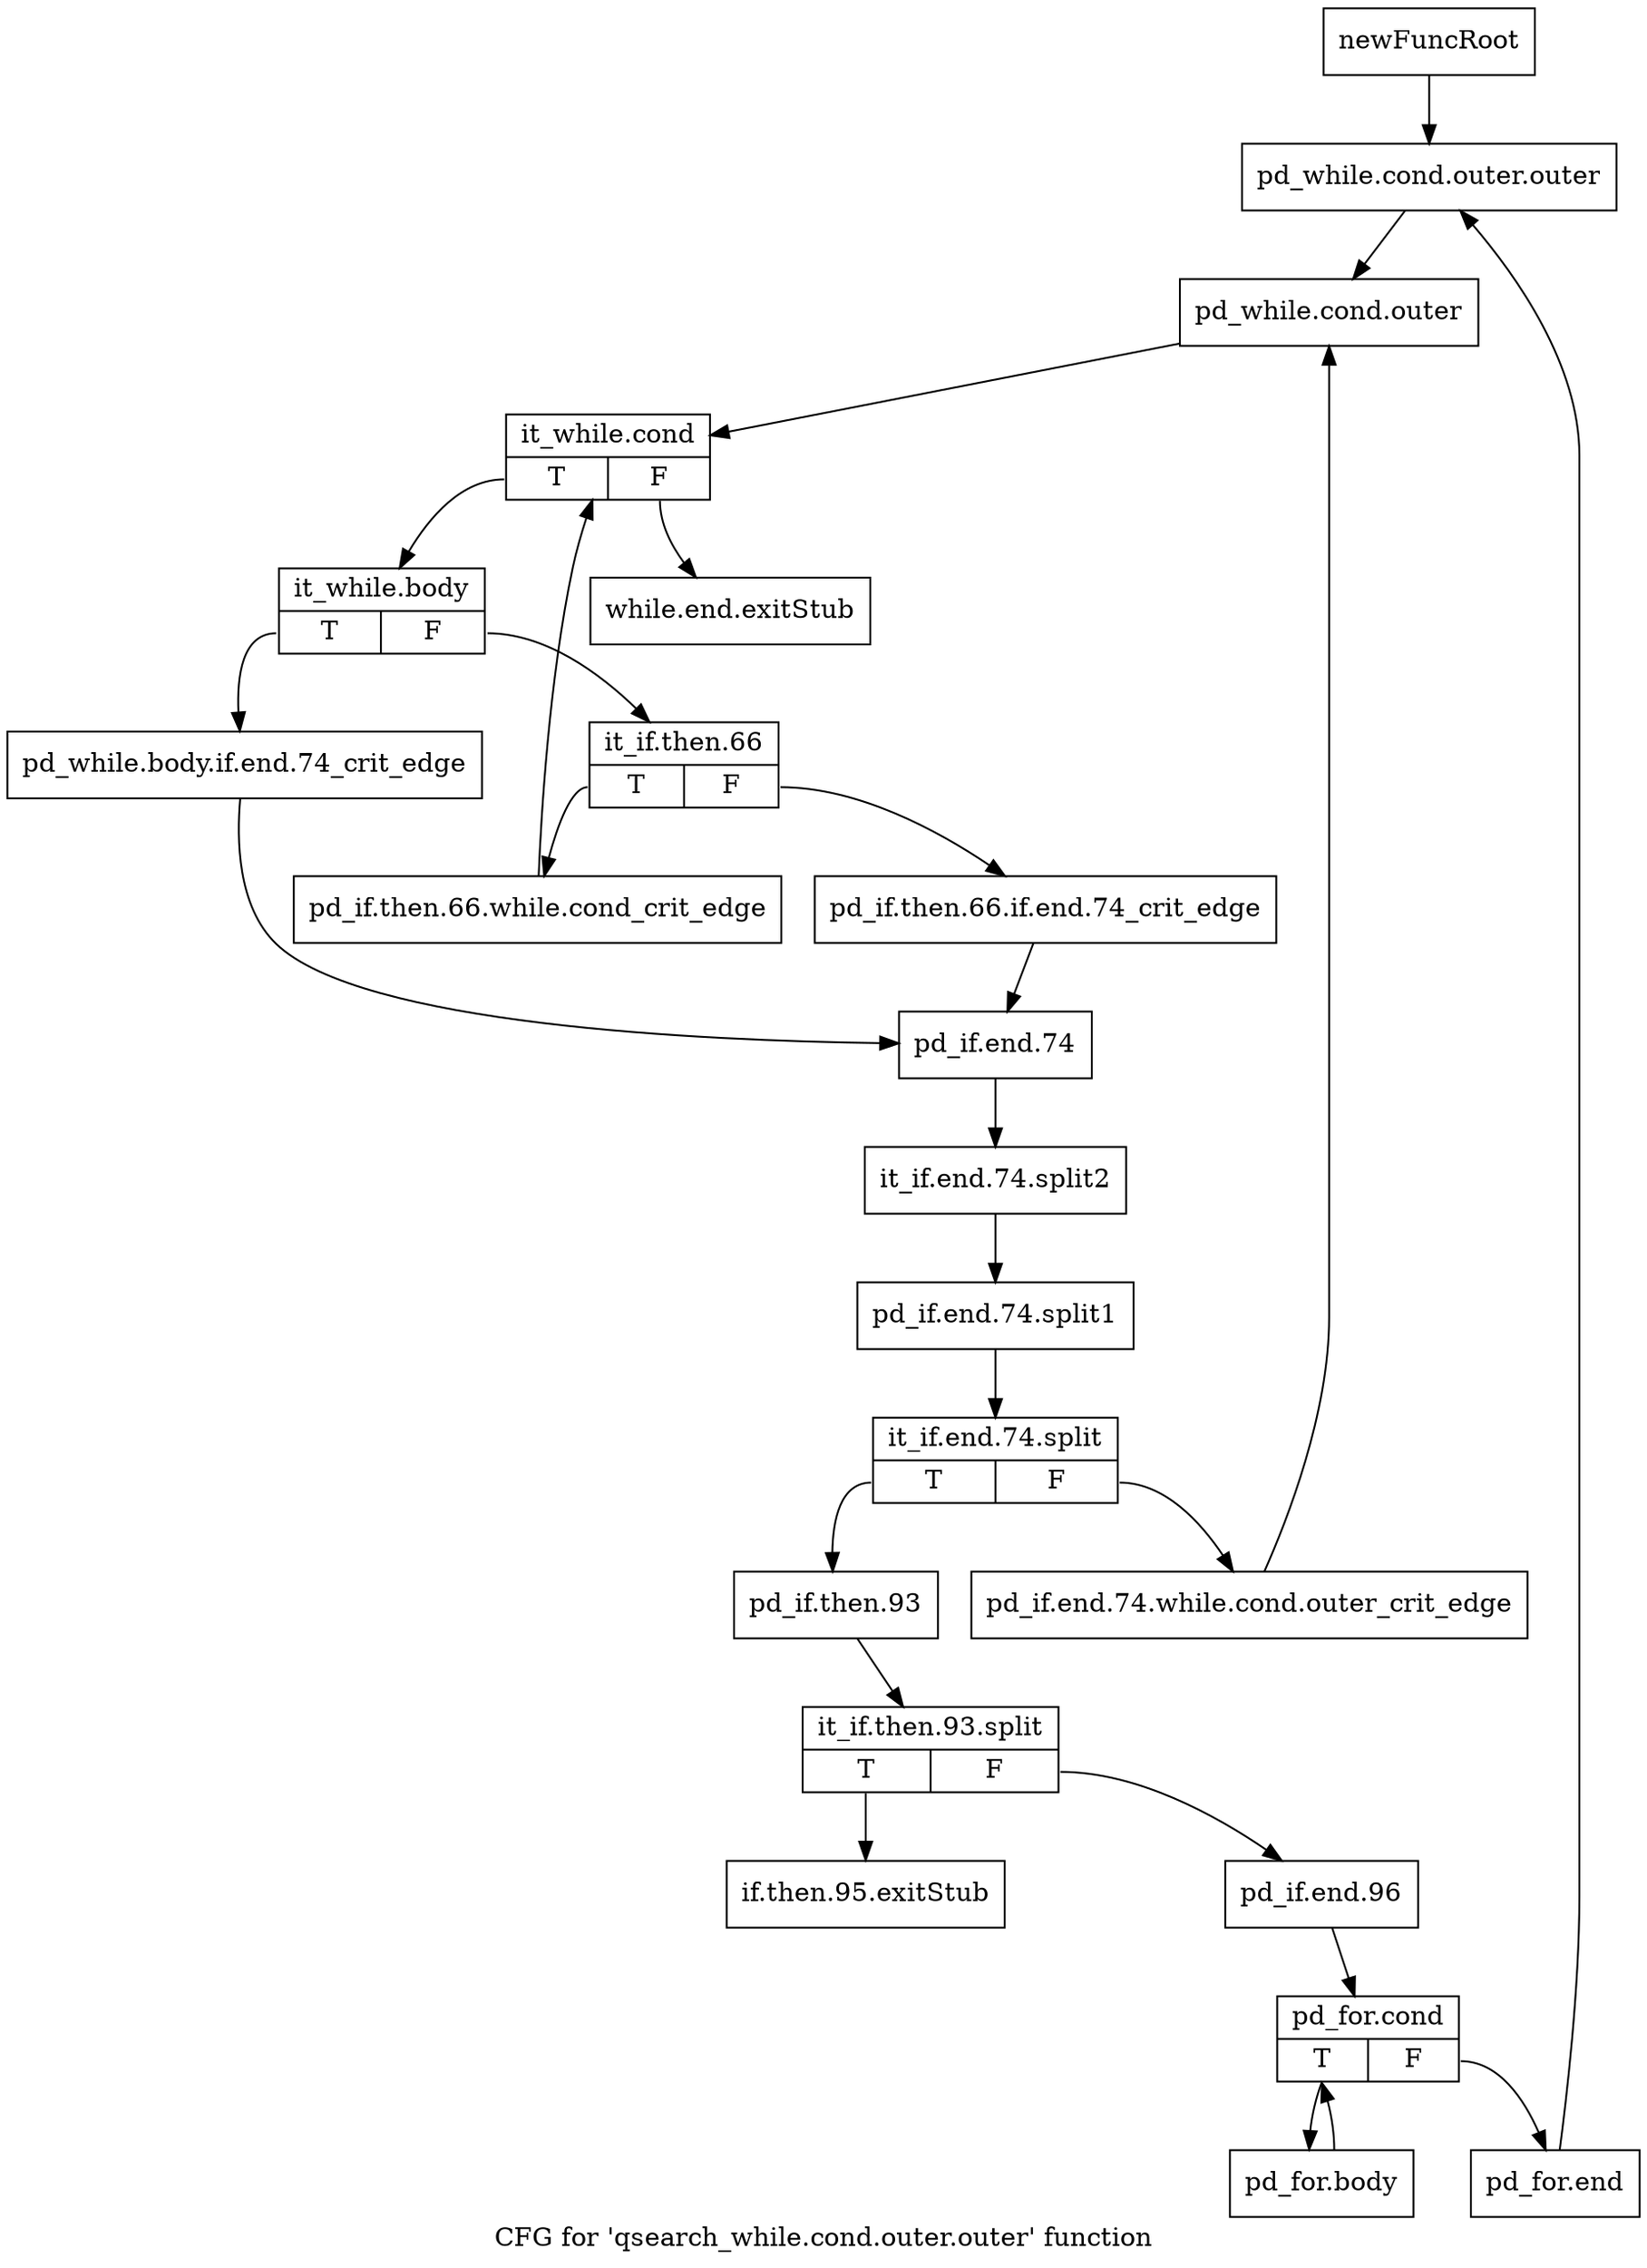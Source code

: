 digraph "CFG for 'qsearch_while.cond.outer.outer' function" {
	label="CFG for 'qsearch_while.cond.outer.outer' function";

	Node0x110c840 [shape=record,label="{newFuncRoot}"];
	Node0x110c840 -> Node0x110c930;
	Node0x110c890 [shape=record,label="{while.end.exitStub}"];
	Node0x110c8e0 [shape=record,label="{if.then.95.exitStub}"];
	Node0x110c930 [shape=record,label="{pd_while.cond.outer.outer}"];
	Node0x110c930 -> Node0x110c980;
	Node0x110c980 [shape=record,label="{pd_while.cond.outer}"];
	Node0x110c980 -> Node0x110c9d0;
	Node0x110c9d0 [shape=record,label="{it_while.cond|{<s0>T|<s1>F}}"];
	Node0x110c9d0:s0 -> Node0x110ca20;
	Node0x110c9d0:s1 -> Node0x110c890;
	Node0x110ca20 [shape=record,label="{it_while.body|{<s0>T|<s1>F}}"];
	Node0x110ca20:s0 -> Node0x110cb60;
	Node0x110ca20:s1 -> Node0x110ca70;
	Node0x110ca70 [shape=record,label="{it_if.then.66|{<s0>T|<s1>F}}"];
	Node0x110ca70:s0 -> Node0x110cb10;
	Node0x110ca70:s1 -> Node0x110cac0;
	Node0x110cac0 [shape=record,label="{pd_if.then.66.if.end.74_crit_edge}"];
	Node0x110cac0 -> Node0x110cbb0;
	Node0x110cb10 [shape=record,label="{pd_if.then.66.while.cond_crit_edge}"];
	Node0x110cb10 -> Node0x110c9d0;
	Node0x110cb60 [shape=record,label="{pd_while.body.if.end.74_crit_edge}"];
	Node0x110cb60 -> Node0x110cbb0;
	Node0x110cbb0 [shape=record,label="{pd_if.end.74}"];
	Node0x110cbb0 -> Node0x13c54a0;
	Node0x13c54a0 [shape=record,label="{it_if.end.74.split2}"];
	Node0x13c54a0 -> Node0x1442c80;
	Node0x1442c80 [shape=record,label="{pd_if.end.74.split1}"];
	Node0x1442c80 -> Node0x125fcb0;
	Node0x125fcb0 [shape=record,label="{it_if.end.74.split|{<s0>T|<s1>F}}"];
	Node0x125fcb0:s0 -> Node0x110cc50;
	Node0x125fcb0:s1 -> Node0x110cc00;
	Node0x110cc00 [shape=record,label="{pd_if.end.74.while.cond.outer_crit_edge}"];
	Node0x110cc00 -> Node0x110c980;
	Node0x110cc50 [shape=record,label="{pd_if.then.93}"];
	Node0x110cc50 -> Node0x13c5300;
	Node0x13c5300 [shape=record,label="{it_if.then.93.split|{<s0>T|<s1>F}}"];
	Node0x13c5300:s0 -> Node0x110c8e0;
	Node0x13c5300:s1 -> Node0x110cca0;
	Node0x110cca0 [shape=record,label="{pd_if.end.96}"];
	Node0x110cca0 -> Node0x110ccf0;
	Node0x110ccf0 [shape=record,label="{pd_for.cond|{<s0>T|<s1>F}}"];
	Node0x110ccf0:s0 -> Node0x110cd90;
	Node0x110ccf0:s1 -> Node0x110cd40;
	Node0x110cd40 [shape=record,label="{pd_for.end}"];
	Node0x110cd40 -> Node0x110c930;
	Node0x110cd90 [shape=record,label="{pd_for.body}"];
	Node0x110cd90 -> Node0x110ccf0;
}
